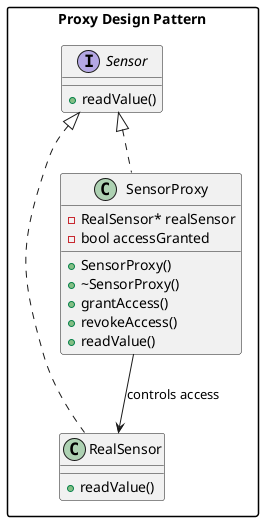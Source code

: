 @startuml ProxyPattern

skinparam packageStyle rectangle

package "Proxy Design Pattern" {
    interface Sensor {
        +readValue()
    }

    class RealSensor {
        +readValue()
    }

    class SensorProxy {
        -RealSensor* realSensor
        -bool accessGranted
        +SensorProxy()
        +~SensorProxy()
        +grantAccess()
        +revokeAccess()
        +readValue()
    }

    Sensor <|.. RealSensor
    Sensor <|.. SensorProxy

    SensorProxy --> RealSensor : controls access
}

@enduml
